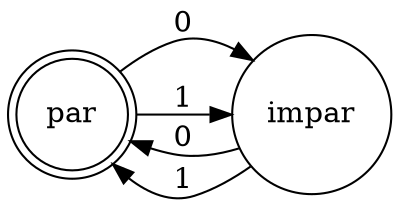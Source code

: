 digraph finite_state_machine {
rankdir=LR;
size="8,5"
node [shape = doublecircle]; par ;
node [shape = circle];
par -> impar [label = "0"];
par -> impar [label = "1"];
impar -> par [label = "0"];
impar -> par [label = "1"];
}